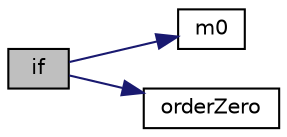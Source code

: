 digraph "if"
{
  bgcolor="transparent";
  edge [fontname="Helvetica",fontsize="10",labelfontname="Helvetica",labelfontsize="10"];
  node [fontname="Helvetica",fontsize="10",shape=record];
  rankdir="LR";
  Node130 [label="if",height=0.2,width=0.4,color="black", fillcolor="grey75", style="filled", fontcolor="black"];
  Node130 -> Node131 [color="midnightblue",fontsize="10",style="solid",fontname="Helvetica"];
  Node131 [label="m0",height=0.2,width=0.4,color="black",URL="$a01745.html#ac84f31065245ae483b6548456ffec420"];
  Node130 -> Node132 [color="midnightblue",fontsize="10",style="solid",fontname="Helvetica"];
  Node132 [label="orderZero",height=0.2,width=0.4,color="black",URL="$a01745.html#a33ad20ce6a74110ad9bb089350082b9c"];
}
